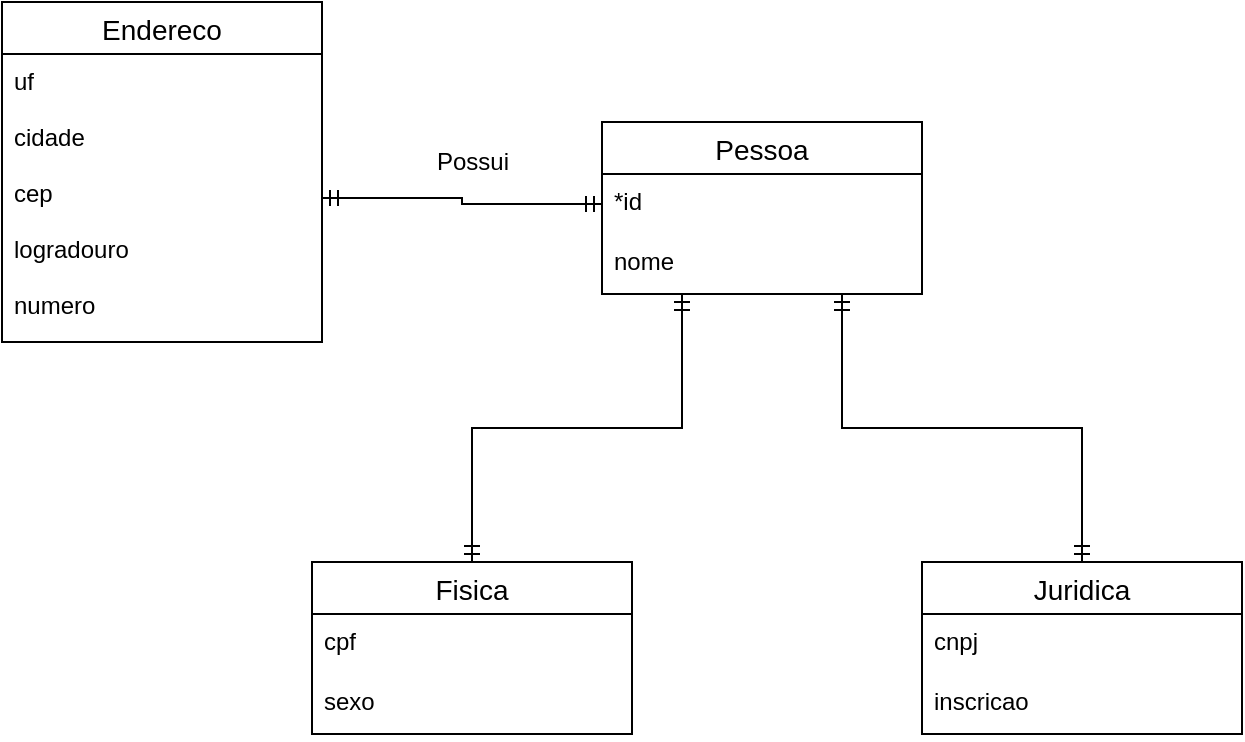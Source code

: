 <mxfile version="13.7.9" type="device"><diagram id="R2lEEEUBdFMjLlhIrx00" name="Page-1"><mxGraphModel dx="868" dy="479" grid="1" gridSize="10" guides="1" tooltips="1" connect="1" arrows="1" fold="1" page="1" pageScale="1" pageWidth="850" pageHeight="1100" math="0" shadow="0" extFonts="Permanent Marker^https://fonts.googleapis.com/css?family=Permanent+Marker"><root><mxCell id="0"/><mxCell id="1" parent="0"/><mxCell id="NnG9X-bCzduuQWzq-gst-1" value="Endereco" style="swimlane;fontStyle=0;childLayout=stackLayout;horizontal=1;startSize=26;horizontalStack=0;resizeParent=1;resizeParentMax=0;resizeLast=0;collapsible=1;marginBottom=0;align=center;fontSize=14;" vertex="1" parent="1"><mxGeometry x="60" y="150" width="160" height="170" as="geometry"/></mxCell><mxCell id="NnG9X-bCzduuQWzq-gst-2" value="uf&#xA;&#xA;cidade&#xA;&#xA;cep&#xA;&#xA;logradouro&#xA;&#xA;numero&#xA;&#xA;" style="text;strokeColor=none;fillColor=none;spacingLeft=4;spacingRight=4;overflow=hidden;rotatable=0;points=[[0,0.5],[1,0.5]];portConstraint=eastwest;fontSize=12;" vertex="1" parent="NnG9X-bCzduuQWzq-gst-1"><mxGeometry y="26" width="160" height="144" as="geometry"/></mxCell><mxCell id="NnG9X-bCzduuQWzq-gst-17" style="edgeStyle=orthogonalEdgeStyle;rounded=0;orthogonalLoop=1;jettySize=auto;html=1;exitX=1;exitY=0.5;exitDx=0;exitDy=0;entryX=0;entryY=0.5;entryDx=0;entryDy=0;startArrow=ERmandOne;startFill=0;endArrow=ERmandOne;endFill=0;" edge="1" parent="1" source="NnG9X-bCzduuQWzq-gst-2" target="NnG9X-bCzduuQWzq-gst-14"><mxGeometry relative="1" as="geometry"/></mxCell><mxCell id="NnG9X-bCzduuQWzq-gst-28" style="edgeStyle=orthogonalEdgeStyle;rounded=0;orthogonalLoop=1;jettySize=auto;html=1;exitX=0.75;exitY=1;exitDx=0;exitDy=0;startArrow=ERmandOne;startFill=0;endArrow=ERmandOne;endFill=0;" edge="1" parent="1" source="NnG9X-bCzduuQWzq-gst-13" target="NnG9X-bCzduuQWzq-gst-23"><mxGeometry relative="1" as="geometry"/></mxCell><mxCell id="NnG9X-bCzduuQWzq-gst-13" value="Pessoa" style="swimlane;fontStyle=0;childLayout=stackLayout;horizontal=1;startSize=26;horizontalStack=0;resizeParent=1;resizeParentMax=0;resizeLast=0;collapsible=1;marginBottom=0;align=center;fontSize=14;" vertex="1" parent="1"><mxGeometry x="360" y="210" width="160" height="86" as="geometry"/></mxCell><mxCell id="NnG9X-bCzduuQWzq-gst-14" value="*id" style="text;strokeColor=none;fillColor=none;spacingLeft=4;spacingRight=4;overflow=hidden;rotatable=0;points=[[0,0.5],[1,0.5]];portConstraint=eastwest;fontSize=12;" vertex="1" parent="NnG9X-bCzduuQWzq-gst-13"><mxGeometry y="26" width="160" height="30" as="geometry"/></mxCell><mxCell id="NnG9X-bCzduuQWzq-gst-15" value="nome" style="text;strokeColor=none;fillColor=none;spacingLeft=4;spacingRight=4;overflow=hidden;rotatable=0;points=[[0,0.5],[1,0.5]];portConstraint=eastwest;fontSize=12;" vertex="1" parent="NnG9X-bCzduuQWzq-gst-13"><mxGeometry y="56" width="160" height="30" as="geometry"/></mxCell><mxCell id="NnG9X-bCzduuQWzq-gst-18" value="Possui" style="text;html=1;align=center;verticalAlign=middle;resizable=0;points=[];autosize=1;" vertex="1" parent="1"><mxGeometry x="270" y="220" width="50" height="20" as="geometry"/></mxCell><mxCell id="NnG9X-bCzduuQWzq-gst-27" style="edgeStyle=orthogonalEdgeStyle;rounded=0;orthogonalLoop=1;jettySize=auto;html=1;exitX=0.5;exitY=0;exitDx=0;exitDy=0;entryX=0.25;entryY=1;entryDx=0;entryDy=0;startArrow=ERmandOne;startFill=0;endArrow=ERmandOne;endFill=0;" edge="1" parent="1" source="NnG9X-bCzduuQWzq-gst-19" target="NnG9X-bCzduuQWzq-gst-13"><mxGeometry relative="1" as="geometry"/></mxCell><mxCell id="NnG9X-bCzduuQWzq-gst-19" value="Fisica" style="swimlane;fontStyle=0;childLayout=stackLayout;horizontal=1;startSize=26;horizontalStack=0;resizeParent=1;resizeParentMax=0;resizeLast=0;collapsible=1;marginBottom=0;align=center;fontSize=14;" vertex="1" parent="1"><mxGeometry x="215" y="430" width="160" height="86" as="geometry"/></mxCell><mxCell id="NnG9X-bCzduuQWzq-gst-20" value="cpf" style="text;strokeColor=none;fillColor=none;spacingLeft=4;spacingRight=4;overflow=hidden;rotatable=0;points=[[0,0.5],[1,0.5]];portConstraint=eastwest;fontSize=12;" vertex="1" parent="NnG9X-bCzduuQWzq-gst-19"><mxGeometry y="26" width="160" height="30" as="geometry"/></mxCell><mxCell id="NnG9X-bCzduuQWzq-gst-21" value="sexo" style="text;strokeColor=none;fillColor=none;spacingLeft=4;spacingRight=4;overflow=hidden;rotatable=0;points=[[0,0.5],[1,0.5]];portConstraint=eastwest;fontSize=12;" vertex="1" parent="NnG9X-bCzduuQWzq-gst-19"><mxGeometry y="56" width="160" height="30" as="geometry"/></mxCell><mxCell id="NnG9X-bCzduuQWzq-gst-23" value="Juridica" style="swimlane;fontStyle=0;childLayout=stackLayout;horizontal=1;startSize=26;horizontalStack=0;resizeParent=1;resizeParentMax=0;resizeLast=0;collapsible=1;marginBottom=0;align=center;fontSize=14;" vertex="1" parent="1"><mxGeometry x="520" y="430" width="160" height="86" as="geometry"/></mxCell><mxCell id="NnG9X-bCzduuQWzq-gst-24" value="cnpj&#xA;" style="text;strokeColor=none;fillColor=none;spacingLeft=4;spacingRight=4;overflow=hidden;rotatable=0;points=[[0,0.5],[1,0.5]];portConstraint=eastwest;fontSize=12;" vertex="1" parent="NnG9X-bCzduuQWzq-gst-23"><mxGeometry y="26" width="160" height="30" as="geometry"/></mxCell><mxCell id="NnG9X-bCzduuQWzq-gst-25" value="inscricao" style="text;strokeColor=none;fillColor=none;spacingLeft=4;spacingRight=4;overflow=hidden;rotatable=0;points=[[0,0.5],[1,0.5]];portConstraint=eastwest;fontSize=12;" vertex="1" parent="NnG9X-bCzduuQWzq-gst-23"><mxGeometry y="56" width="160" height="30" as="geometry"/></mxCell></root></mxGraphModel></diagram></mxfile>